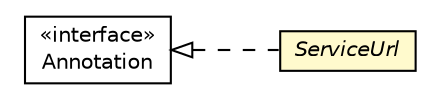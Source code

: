 #!/usr/local/bin/dot
#
# Class diagram 
# Generated by UMLGraph version R5_6-24-gf6e263 (http://www.umlgraph.org/)
#

digraph G {
	edge [fontname="Helvetica",fontsize=10,labelfontname="Helvetica",labelfontsize=10];
	node [fontname="Helvetica",fontsize=10,shape=plaintext];
	nodesep=0.25;
	ranksep=0.5;
	rankdir=LR;
	// com.gwtplatform.crawler.server.ServiceUrl
	c366020 [label=<<table title="com.gwtplatform.crawler.server.ServiceUrl" border="0" cellborder="1" cellspacing="0" cellpadding="2" port="p" bgcolor="lemonChiffon" href="./ServiceUrl.html">
		<tr><td><table border="0" cellspacing="0" cellpadding="1">
<tr><td align="center" balign="center"><font face="Helvetica-Oblique"> ServiceUrl </font></td></tr>
		</table></td></tr>
		</table>>, URL="./ServiceUrl.html", fontname="Helvetica", fontcolor="black", fontsize=10.0];
	//com.gwtplatform.crawler.server.ServiceUrl implements java.lang.annotation.Annotation
	c366276:p -> c366020:p [dir=back,arrowtail=empty,style=dashed];
	// java.lang.annotation.Annotation
	c366276 [label=<<table title="java.lang.annotation.Annotation" border="0" cellborder="1" cellspacing="0" cellpadding="2" port="p" href="http://download.oracle.com/javase/6/docs/api/java/lang/annotation/Annotation.html">
		<tr><td><table border="0" cellspacing="0" cellpadding="1">
<tr><td align="center" balign="center"> &#171;interface&#187; </td></tr>
<tr><td align="center" balign="center"> Annotation </td></tr>
		</table></td></tr>
		</table>>, URL="http://download.oracle.com/javase/6/docs/api/java/lang/annotation/Annotation.html", fontname="Helvetica", fontcolor="black", fontsize=10.0];
}

